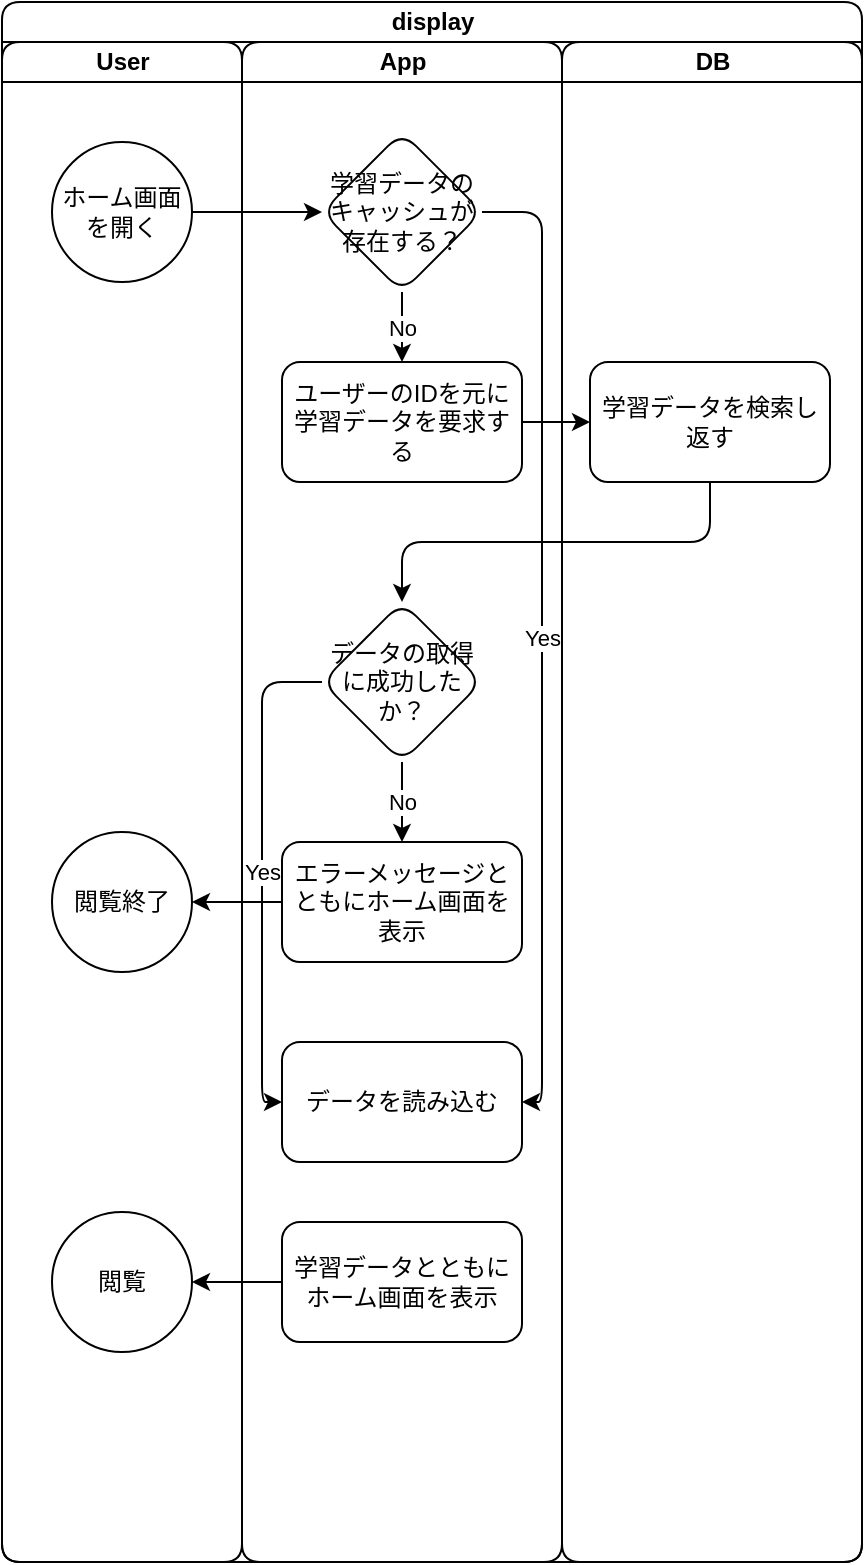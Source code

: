 <mxfile version="28.0.7">
  <diagram name="ページ1" id="FONQWch1qZcZCB-MYlH0">
    <mxGraphModel dx="946" dy="610" grid="1" gridSize="10" guides="1" tooltips="1" connect="1" arrows="1" fold="1" page="1" pageScale="1" pageWidth="827" pageHeight="1169" math="0" shadow="0">
      <root>
        <mxCell id="0" />
        <mxCell id="1" parent="0" />
        <mxCell id="TWc96TmFM7u8DKeFmudE-1" value="display" style="swimlane;childLayout=stackLayout;resizeParent=1;resizeParentMax=0;startSize=20;html=1;rounded=1;" vertex="1" parent="1">
          <mxGeometry x="60" y="70" width="430" height="780" as="geometry" />
        </mxCell>
        <mxCell id="TWc96TmFM7u8DKeFmudE-2" value="User" style="swimlane;startSize=20;html=1;rounded=1;" vertex="1" parent="TWc96TmFM7u8DKeFmudE-1">
          <mxGeometry y="20" width="120" height="760" as="geometry" />
        </mxCell>
        <mxCell id="TWc96TmFM7u8DKeFmudE-6" value="ホーム画面を開く" style="ellipse;whiteSpace=wrap;html=1;rounded=1;" vertex="1" parent="TWc96TmFM7u8DKeFmudE-2">
          <mxGeometry x="25.0" y="50" width="70" height="70" as="geometry" />
        </mxCell>
        <mxCell id="TWc96TmFM7u8DKeFmudE-27" value="閲覧終了" style="ellipse;whiteSpace=wrap;html=1;rounded=1;" vertex="1" parent="TWc96TmFM7u8DKeFmudE-2">
          <mxGeometry x="25.0" y="395" width="70" height="70" as="geometry" />
        </mxCell>
        <mxCell id="TWc96TmFM7u8DKeFmudE-39" value="閲覧" style="ellipse;whiteSpace=wrap;html=1;rounded=1;" vertex="1" parent="TWc96TmFM7u8DKeFmudE-2">
          <mxGeometry x="25" y="585" width="70" height="70" as="geometry" />
        </mxCell>
        <mxCell id="TWc96TmFM7u8DKeFmudE-3" value="App" style="swimlane;startSize=20;html=1;rounded=1;" vertex="1" parent="TWc96TmFM7u8DKeFmudE-1">
          <mxGeometry x="120" y="20" width="160" height="760" as="geometry" />
        </mxCell>
        <mxCell id="TWc96TmFM7u8DKeFmudE-20" value="No" style="edgeStyle=orthogonalEdgeStyle;rounded=1;orthogonalLoop=1;jettySize=auto;html=1;" edge="1" parent="TWc96TmFM7u8DKeFmudE-3" source="TWc96TmFM7u8DKeFmudE-14" target="TWc96TmFM7u8DKeFmudE-19">
          <mxGeometry relative="1" as="geometry" />
        </mxCell>
        <mxCell id="TWc96TmFM7u8DKeFmudE-34" value="Yes" style="edgeStyle=orthogonalEdgeStyle;rounded=1;orthogonalLoop=1;jettySize=auto;html=1;exitX=1;exitY=0.5;exitDx=0;exitDy=0;entryX=1;entryY=0.5;entryDx=0;entryDy=0;" edge="1" parent="TWc96TmFM7u8DKeFmudE-3" source="TWc96TmFM7u8DKeFmudE-14" target="TWc96TmFM7u8DKeFmudE-29">
          <mxGeometry relative="1" as="geometry">
            <Array as="points">
              <mxPoint x="150" y="85" />
              <mxPoint x="150" y="530" />
            </Array>
          </mxGeometry>
        </mxCell>
        <mxCell id="TWc96TmFM7u8DKeFmudE-14" value="学習データのキャッシュが存在する？" style="rhombus;whiteSpace=wrap;html=1;rounded=1;" vertex="1" parent="TWc96TmFM7u8DKeFmudE-3">
          <mxGeometry x="40.0" y="45" width="80" height="80" as="geometry" />
        </mxCell>
        <mxCell id="TWc96TmFM7u8DKeFmudE-19" value="ユーザーのIDを元に学習データを要求する" style="whiteSpace=wrap;html=1;rounded=1;" vertex="1" parent="TWc96TmFM7u8DKeFmudE-3">
          <mxGeometry x="20.0" y="160" width="120" height="60" as="geometry" />
        </mxCell>
        <mxCell id="TWc96TmFM7u8DKeFmudE-25" value="No" style="edgeStyle=orthogonalEdgeStyle;rounded=1;orthogonalLoop=1;jettySize=auto;html=1;exitX=0.5;exitY=1;exitDx=0;exitDy=0;entryX=0.5;entryY=0;entryDx=0;entryDy=0;" edge="1" parent="TWc96TmFM7u8DKeFmudE-3" source="TWc96TmFM7u8DKeFmudE-22" target="TWc96TmFM7u8DKeFmudE-24">
          <mxGeometry relative="1" as="geometry" />
        </mxCell>
        <mxCell id="TWc96TmFM7u8DKeFmudE-36" value="Yes" style="edgeStyle=orthogonalEdgeStyle;rounded=1;orthogonalLoop=1;jettySize=auto;html=1;exitX=0;exitY=0.5;exitDx=0;exitDy=0;entryX=0;entryY=0.5;entryDx=0;entryDy=0;" edge="1" parent="TWc96TmFM7u8DKeFmudE-3" source="TWc96TmFM7u8DKeFmudE-22" target="TWc96TmFM7u8DKeFmudE-29">
          <mxGeometry relative="1" as="geometry">
            <Array as="points">
              <mxPoint x="10" y="320" />
              <mxPoint x="10" y="530" />
            </Array>
          </mxGeometry>
        </mxCell>
        <mxCell id="TWc96TmFM7u8DKeFmudE-22" value="データの取得に成功したか？" style="rhombus;whiteSpace=wrap;html=1;rounded=1;" vertex="1" parent="TWc96TmFM7u8DKeFmudE-3">
          <mxGeometry x="40.0" y="280" width="80" height="80" as="geometry" />
        </mxCell>
        <mxCell id="TWc96TmFM7u8DKeFmudE-24" value="エラーメッセージとともにホーム画面を表示" style="whiteSpace=wrap;html=1;rounded=1;" vertex="1" parent="TWc96TmFM7u8DKeFmudE-3">
          <mxGeometry x="20.0" y="400" width="120" height="60" as="geometry" />
        </mxCell>
        <mxCell id="TWc96TmFM7u8DKeFmudE-29" value="データを読み込む" style="whiteSpace=wrap;html=1;rounded=1;" vertex="1" parent="TWc96TmFM7u8DKeFmudE-3">
          <mxGeometry x="20" y="500" width="120" height="60" as="geometry" />
        </mxCell>
        <mxCell id="TWc96TmFM7u8DKeFmudE-37" value="学習データとともにホーム画面を表示" style="whiteSpace=wrap;html=1;rounded=1;" vertex="1" parent="TWc96TmFM7u8DKeFmudE-3">
          <mxGeometry x="20" y="590" width="120" height="60" as="geometry" />
        </mxCell>
        <mxCell id="TWc96TmFM7u8DKeFmudE-4" value="DB" style="swimlane;startSize=20;html=1;rounded=1;" vertex="1" parent="TWc96TmFM7u8DKeFmudE-1">
          <mxGeometry x="280" y="20" width="150" height="760" as="geometry" />
        </mxCell>
        <mxCell id="TWc96TmFM7u8DKeFmudE-9" value="学習データを検索し返す" style="whiteSpace=wrap;html=1;rounded=1;" vertex="1" parent="TWc96TmFM7u8DKeFmudE-4">
          <mxGeometry x="14.0" y="160" width="120" height="60" as="geometry" />
        </mxCell>
        <mxCell id="TWc96TmFM7u8DKeFmudE-8" style="edgeStyle=orthogonalEdgeStyle;rounded=1;orthogonalLoop=1;jettySize=auto;html=1;exitX=1;exitY=0.5;exitDx=0;exitDy=0;entryX=0;entryY=0.5;entryDx=0;entryDy=0;" edge="1" parent="TWc96TmFM7u8DKeFmudE-1" source="TWc96TmFM7u8DKeFmudE-6" target="TWc96TmFM7u8DKeFmudE-14">
          <mxGeometry relative="1" as="geometry">
            <mxPoint x="140.0" y="105" as="targetPoint" />
          </mxGeometry>
        </mxCell>
        <mxCell id="TWc96TmFM7u8DKeFmudE-21" value="" style="edgeStyle=orthogonalEdgeStyle;rounded=1;orthogonalLoop=1;jettySize=auto;html=1;" edge="1" parent="TWc96TmFM7u8DKeFmudE-1" source="TWc96TmFM7u8DKeFmudE-19" target="TWc96TmFM7u8DKeFmudE-9">
          <mxGeometry relative="1" as="geometry" />
        </mxCell>
        <mxCell id="TWc96TmFM7u8DKeFmudE-28" value="" style="edgeStyle=orthogonalEdgeStyle;rounded=1;orthogonalLoop=1;jettySize=auto;html=1;" edge="1" parent="TWc96TmFM7u8DKeFmudE-1" source="TWc96TmFM7u8DKeFmudE-24" target="TWc96TmFM7u8DKeFmudE-27">
          <mxGeometry relative="1" as="geometry" />
        </mxCell>
        <mxCell id="TWc96TmFM7u8DKeFmudE-33" style="edgeStyle=orthogonalEdgeStyle;rounded=1;orthogonalLoop=1;jettySize=auto;html=1;exitX=0.5;exitY=1;exitDx=0;exitDy=0;entryX=0.5;entryY=0;entryDx=0;entryDy=0;" edge="1" parent="TWc96TmFM7u8DKeFmudE-1" source="TWc96TmFM7u8DKeFmudE-9" target="TWc96TmFM7u8DKeFmudE-22">
          <mxGeometry relative="1" as="geometry" />
        </mxCell>
        <mxCell id="TWc96TmFM7u8DKeFmudE-40" style="edgeStyle=orthogonalEdgeStyle;rounded=1;orthogonalLoop=1;jettySize=auto;html=1;exitX=0;exitY=0.5;exitDx=0;exitDy=0;entryX=1;entryY=0.5;entryDx=0;entryDy=0;" edge="1" parent="TWc96TmFM7u8DKeFmudE-1" source="TWc96TmFM7u8DKeFmudE-37" target="TWc96TmFM7u8DKeFmudE-39">
          <mxGeometry relative="1" as="geometry" />
        </mxCell>
      </root>
    </mxGraphModel>
  </diagram>
</mxfile>
